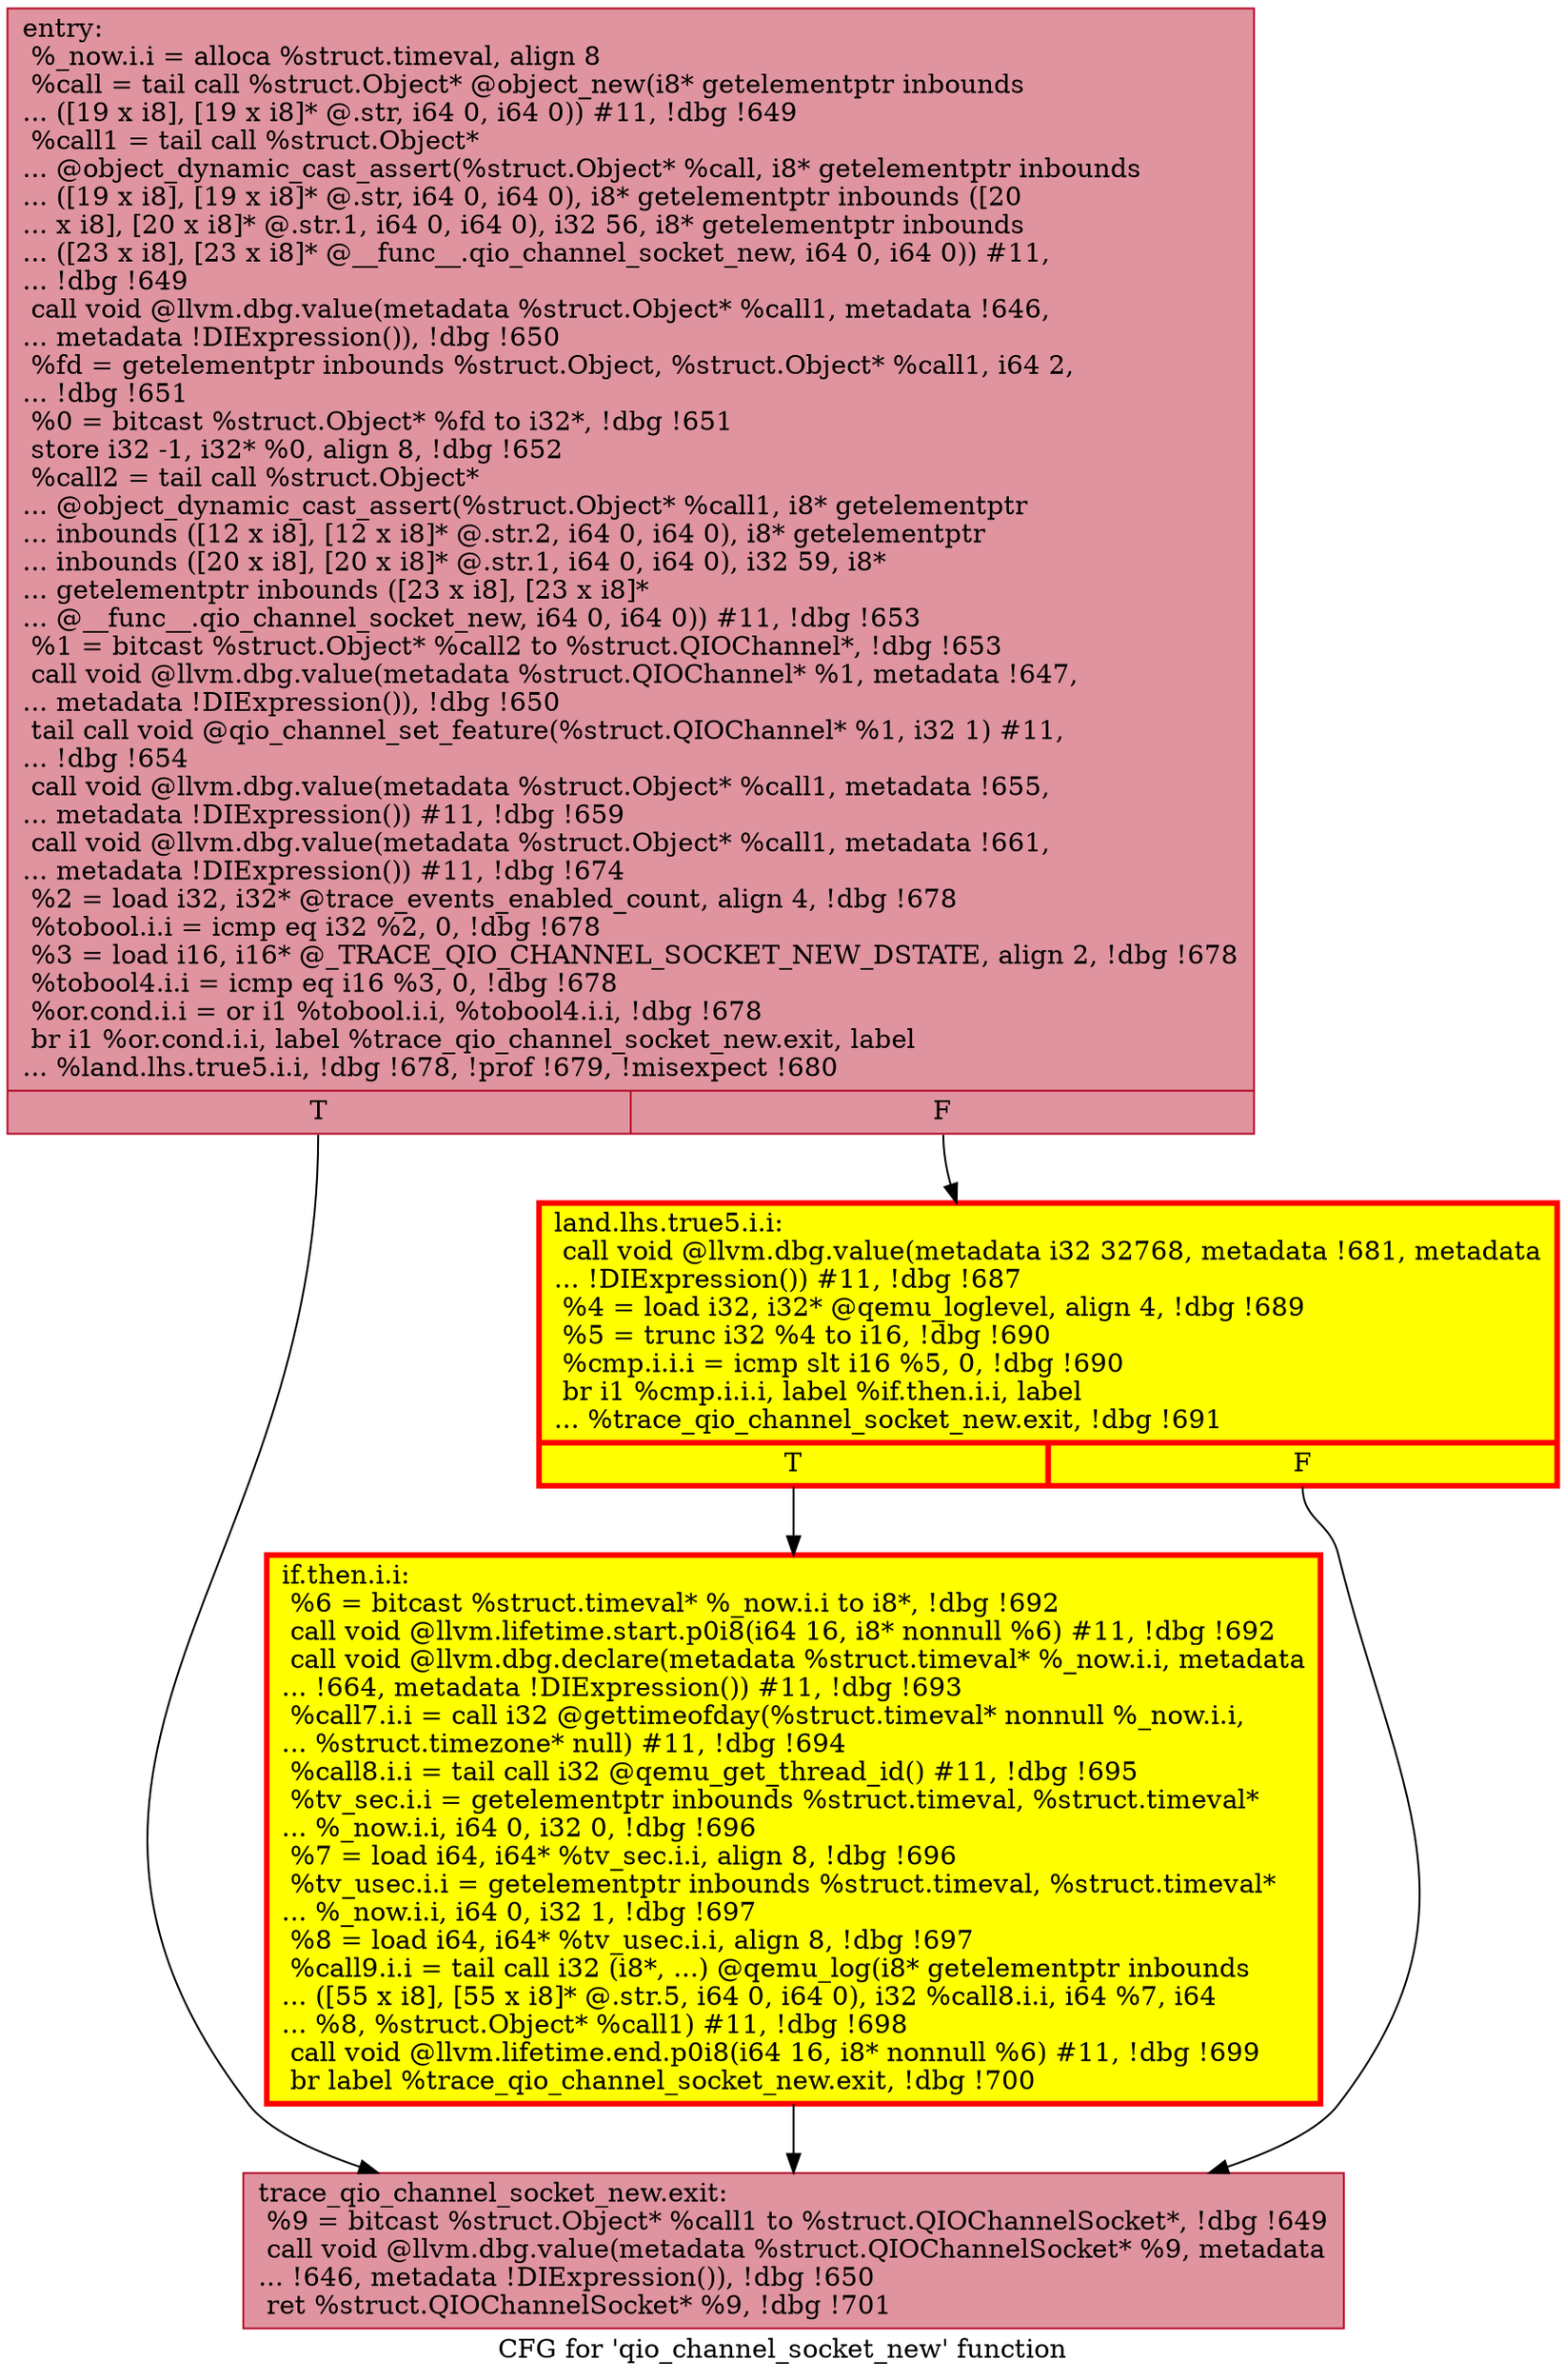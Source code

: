 digraph "CFG for 'qio_channel_socket_new' function" {
	label="CFG for 'qio_channel_socket_new' function";

	Node0x564232818950 [shape=record,color="#b70d28ff", style=filled, fillcolor="#b70d2870",label="{entry:\l  %_now.i.i = alloca %struct.timeval, align 8\l  %call = tail call %struct.Object* @object_new(i8* getelementptr inbounds\l... ([19 x i8], [19 x i8]* @.str, i64 0, i64 0)) #11, !dbg !649\l  %call1 = tail call %struct.Object*\l... @object_dynamic_cast_assert(%struct.Object* %call, i8* getelementptr inbounds\l... ([19 x i8], [19 x i8]* @.str, i64 0, i64 0), i8* getelementptr inbounds ([20\l... x i8], [20 x i8]* @.str.1, i64 0, i64 0), i32 56, i8* getelementptr inbounds\l... ([23 x i8], [23 x i8]* @__func__.qio_channel_socket_new, i64 0, i64 0)) #11,\l... !dbg !649\l  call void @llvm.dbg.value(metadata %struct.Object* %call1, metadata !646,\l... metadata !DIExpression()), !dbg !650\l  %fd = getelementptr inbounds %struct.Object, %struct.Object* %call1, i64 2,\l... !dbg !651\l  %0 = bitcast %struct.Object* %fd to i32*, !dbg !651\l  store i32 -1, i32* %0, align 8, !dbg !652\l  %call2 = tail call %struct.Object*\l... @object_dynamic_cast_assert(%struct.Object* %call1, i8* getelementptr\l... inbounds ([12 x i8], [12 x i8]* @.str.2, i64 0, i64 0), i8* getelementptr\l... inbounds ([20 x i8], [20 x i8]* @.str.1, i64 0, i64 0), i32 59, i8*\l... getelementptr inbounds ([23 x i8], [23 x i8]*\l... @__func__.qio_channel_socket_new, i64 0, i64 0)) #11, !dbg !653\l  %1 = bitcast %struct.Object* %call2 to %struct.QIOChannel*, !dbg !653\l  call void @llvm.dbg.value(metadata %struct.QIOChannel* %1, metadata !647,\l... metadata !DIExpression()), !dbg !650\l  tail call void @qio_channel_set_feature(%struct.QIOChannel* %1, i32 1) #11,\l... !dbg !654\l  call void @llvm.dbg.value(metadata %struct.Object* %call1, metadata !655,\l... metadata !DIExpression()) #11, !dbg !659\l  call void @llvm.dbg.value(metadata %struct.Object* %call1, metadata !661,\l... metadata !DIExpression()) #11, !dbg !674\l  %2 = load i32, i32* @trace_events_enabled_count, align 4, !dbg !678\l  %tobool.i.i = icmp eq i32 %2, 0, !dbg !678\l  %3 = load i16, i16* @_TRACE_QIO_CHANNEL_SOCKET_NEW_DSTATE, align 2, !dbg !678\l  %tobool4.i.i = icmp eq i16 %3, 0, !dbg !678\l  %or.cond.i.i = or i1 %tobool.i.i, %tobool4.i.i, !dbg !678\l  br i1 %or.cond.i.i, label %trace_qio_channel_socket_new.exit, label\l... %land.lhs.true5.i.i, !dbg !678, !prof !679, !misexpect !680\l|{<s0>T|<s1>F}}"];
	Node0x564232818950:s0 -> Node0x564232961370;
	Node0x564232818950:s1 -> Node0x5642328a4b70;
	Node0x5642328a4b70 [shape=record,penwidth=3.0, style="filled", color="red", fillcolor="yellow",label="{land.lhs.true5.i.i:                               \l  call void @llvm.dbg.value(metadata i32 32768, metadata !681, metadata\l... !DIExpression()) #11, !dbg !687\l  %4 = load i32, i32* @qemu_loglevel, align 4, !dbg !689\l  %5 = trunc i32 %4 to i16, !dbg !690\l  %cmp.i.i.i = icmp slt i16 %5, 0, !dbg !690\l  br i1 %cmp.i.i.i, label %if.then.i.i, label\l... %trace_qio_channel_socket_new.exit, !dbg !691\l|{<s0>T|<s1>F}}"];
	Node0x5642328a4b70:s0 -> Node0x5642328d1190;
	Node0x5642328a4b70:s1 -> Node0x564232961370;
	Node0x5642328d1190 [shape=record,penwidth=3.0, style="filled", color="red", fillcolor="yellow",label="{if.then.i.i:                                      \l  %6 = bitcast %struct.timeval* %_now.i.i to i8*, !dbg !692\l  call void @llvm.lifetime.start.p0i8(i64 16, i8* nonnull %6) #11, !dbg !692\l  call void @llvm.dbg.declare(metadata %struct.timeval* %_now.i.i, metadata\l... !664, metadata !DIExpression()) #11, !dbg !693\l  %call7.i.i = call i32 @gettimeofday(%struct.timeval* nonnull %_now.i.i,\l... %struct.timezone* null) #11, !dbg !694\l  %call8.i.i = tail call i32 @qemu_get_thread_id() #11, !dbg !695\l  %tv_sec.i.i = getelementptr inbounds %struct.timeval, %struct.timeval*\l... %_now.i.i, i64 0, i32 0, !dbg !696\l  %7 = load i64, i64* %tv_sec.i.i, align 8, !dbg !696\l  %tv_usec.i.i = getelementptr inbounds %struct.timeval, %struct.timeval*\l... %_now.i.i, i64 0, i32 1, !dbg !697\l  %8 = load i64, i64* %tv_usec.i.i, align 8, !dbg !697\l  %call9.i.i = tail call i32 (i8*, ...) @qemu_log(i8* getelementptr inbounds\l... ([55 x i8], [55 x i8]* @.str.5, i64 0, i64 0), i32 %call8.i.i, i64 %7, i64\l... %8, %struct.Object* %call1) #11, !dbg !698\l  call void @llvm.lifetime.end.p0i8(i64 16, i8* nonnull %6) #11, !dbg !699\l  br label %trace_qio_channel_socket_new.exit, !dbg !700\l}"];
	Node0x5642328d1190 -> Node0x564232961370;
	Node0x564232961370 [shape=record,color="#b70d28ff", style=filled, fillcolor="#b70d2870",label="{trace_qio_channel_socket_new.exit:                \l  %9 = bitcast %struct.Object* %call1 to %struct.QIOChannelSocket*, !dbg !649\l  call void @llvm.dbg.value(metadata %struct.QIOChannelSocket* %9, metadata\l... !646, metadata !DIExpression()), !dbg !650\l  ret %struct.QIOChannelSocket* %9, !dbg !701\l}"];
}
